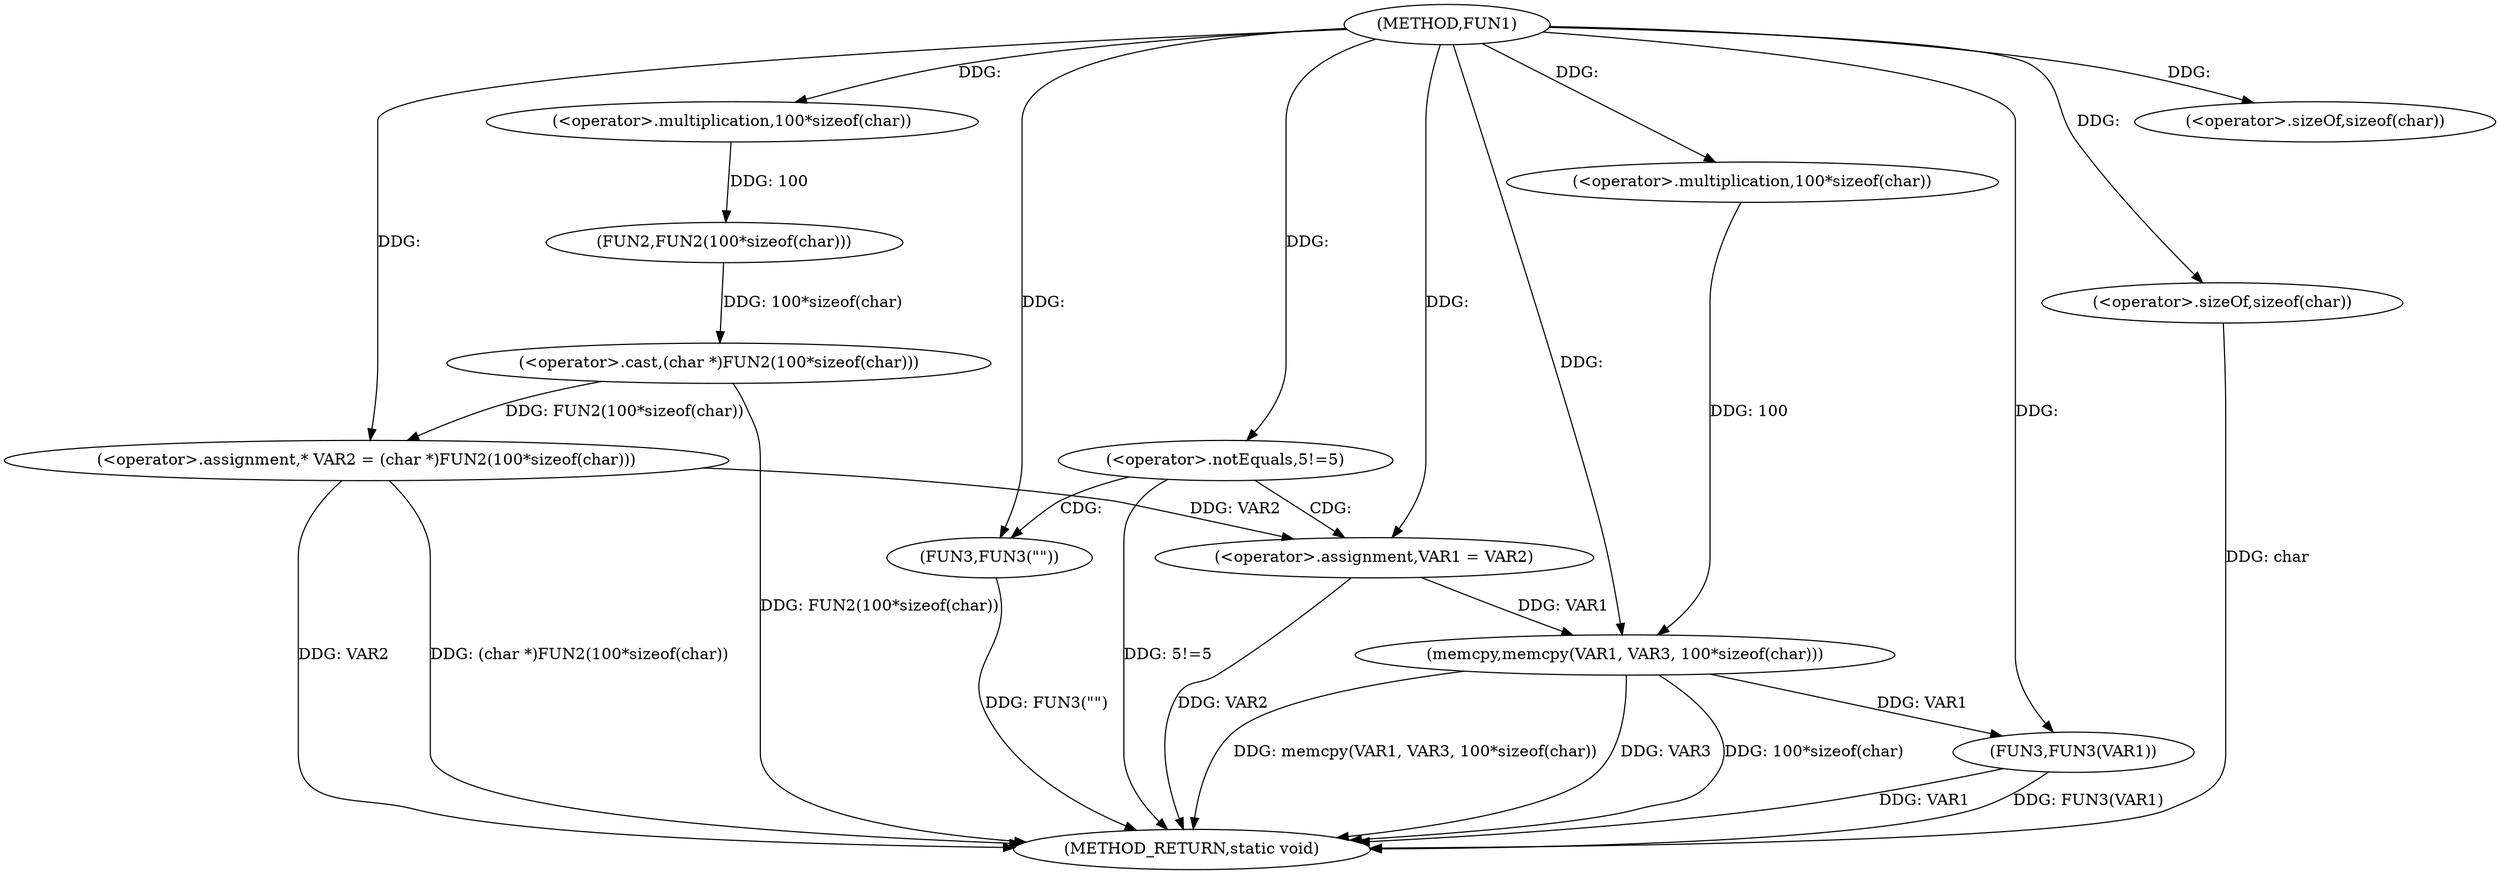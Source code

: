 digraph FUN1 {  
"1000100" [label = "(METHOD,FUN1)" ]
"1000136" [label = "(METHOD_RETURN,static void)" ]
"1000104" [label = "(<operator>.assignment,* VAR2 = (char *)FUN2(100*sizeof(char)))" ]
"1000106" [label = "(<operator>.cast,(char *)FUN2(100*sizeof(char)))" ]
"1000108" [label = "(FUN2,FUN2(100*sizeof(char)))" ]
"1000109" [label = "(<operator>.multiplication,100*sizeof(char))" ]
"1000111" [label = "(<operator>.sizeOf,sizeof(char))" ]
"1000114" [label = "(<operator>.notEquals,5!=5)" ]
"1000118" [label = "(FUN3,FUN3(\"\"))" ]
"1000122" [label = "(<operator>.assignment,VAR1 = VAR2)" ]
"1000127" [label = "(memcpy,memcpy(VAR1, VAR3, 100*sizeof(char)))" ]
"1000130" [label = "(<operator>.multiplication,100*sizeof(char))" ]
"1000132" [label = "(<operator>.sizeOf,sizeof(char))" ]
"1000134" [label = "(FUN3,FUN3(VAR1))" ]
  "1000127" -> "1000136"  [ label = "DDG: 100*sizeof(char)"] 
  "1000106" -> "1000136"  [ label = "DDG: FUN2(100*sizeof(char))"] 
  "1000104" -> "1000136"  [ label = "DDG: VAR2"] 
  "1000114" -> "1000136"  [ label = "DDG: 5!=5"] 
  "1000127" -> "1000136"  [ label = "DDG: memcpy(VAR1, VAR3, 100*sizeof(char))"] 
  "1000118" -> "1000136"  [ label = "DDG: FUN3(\"\")"] 
  "1000132" -> "1000136"  [ label = "DDG: char"] 
  "1000134" -> "1000136"  [ label = "DDG: VAR1"] 
  "1000104" -> "1000136"  [ label = "DDG: (char *)FUN2(100*sizeof(char))"] 
  "1000122" -> "1000136"  [ label = "DDG: VAR2"] 
  "1000127" -> "1000136"  [ label = "DDG: VAR3"] 
  "1000134" -> "1000136"  [ label = "DDG: FUN3(VAR1)"] 
  "1000106" -> "1000104"  [ label = "DDG: FUN2(100*sizeof(char))"] 
  "1000100" -> "1000104"  [ label = "DDG: "] 
  "1000108" -> "1000106"  [ label = "DDG: 100*sizeof(char)"] 
  "1000109" -> "1000108"  [ label = "DDG: 100"] 
  "1000100" -> "1000109"  [ label = "DDG: "] 
  "1000100" -> "1000111"  [ label = "DDG: "] 
  "1000100" -> "1000114"  [ label = "DDG: "] 
  "1000100" -> "1000118"  [ label = "DDG: "] 
  "1000104" -> "1000122"  [ label = "DDG: VAR2"] 
  "1000100" -> "1000122"  [ label = "DDG: "] 
  "1000122" -> "1000127"  [ label = "DDG: VAR1"] 
  "1000100" -> "1000127"  [ label = "DDG: "] 
  "1000130" -> "1000127"  [ label = "DDG: 100"] 
  "1000100" -> "1000130"  [ label = "DDG: "] 
  "1000100" -> "1000132"  [ label = "DDG: "] 
  "1000127" -> "1000134"  [ label = "DDG: VAR1"] 
  "1000100" -> "1000134"  [ label = "DDG: "] 
  "1000114" -> "1000118"  [ label = "CDG: "] 
  "1000114" -> "1000122"  [ label = "CDG: "] 
}
